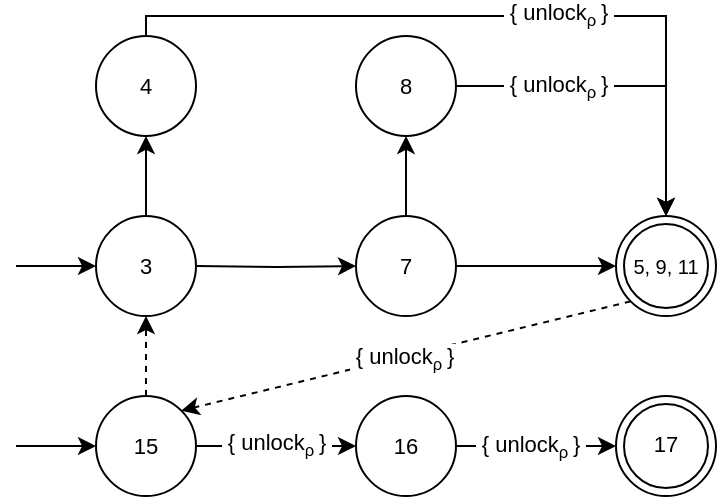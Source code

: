 <mxfile version="13.0.3" type="device"><diagram id="Ss7T1b37sjnOAqyqHXXe" name="Page-1"><mxGraphModel dx="946" dy="642" grid="1" gridSize="10" guides="1" tooltips="1" connect="1" arrows="1" fold="1" page="1" pageScale="1" pageWidth="827" pageHeight="1169" math="0" shadow="0"><root><mxCell id="0"/><mxCell id="1" parent="0"/><mxCell id="Sj1ee7e0pFJuCNpZxY8r-1" value="" style="endArrow=classic;html=1;entryX=0;entryY=0.5;entryDx=0;entryDy=0;" parent="1" edge="1"><mxGeometry width="50" height="50" relative="1" as="geometry"><mxPoint x="40" y="145" as="sourcePoint"/><mxPoint x="80" y="145" as="targetPoint"/></mxGeometry></mxCell><mxCell id="Sj1ee7e0pFJuCNpZxY8r-5" style="edgeStyle=orthogonalEdgeStyle;rounded=0;orthogonalLoop=1;jettySize=auto;html=1;exitX=1;exitY=0.5;exitDx=0;exitDy=0;entryX=0;entryY=0.5;entryDx=0;entryDy=0;" parent="1" target="D5BoodlmdlNAvX4WM-VK-2" edge="1"><mxGeometry relative="1" as="geometry"><mxPoint x="130" y="145" as="sourcePoint"/><mxPoint x="170" y="145" as="targetPoint"/></mxGeometry></mxCell><mxCell id="Sj1ee7e0pFJuCNpZxY8r-7" style="rounded=0;orthogonalLoop=1;jettySize=auto;html=1;exitX=0.5;exitY=0;exitDx=0;exitDy=0;entryX=0.5;entryY=1;entryDx=0;entryDy=0;fontSize=11;" parent="1" source="D5BoodlmdlNAvX4WM-VK-1" target="Sj1ee7e0pFJuCNpZxY8r-6" edge="1"><mxGeometry relative="1" as="geometry"><mxPoint x="105" y="170" as="sourcePoint"/></mxGeometry></mxCell><mxCell id="Sj1ee7e0pFJuCNpZxY8r-23" style="edgeStyle=none;rounded=0;orthogonalLoop=1;jettySize=auto;html=1;exitX=1;exitY=0.5;exitDx=0;exitDy=0;entryX=0;entryY=0.5;entryDx=0;entryDy=0;fontFamily=Courier New;fontSize=11;" parent="1" source="D5BoodlmdlNAvX4WM-VK-2" target="Sj1ee7e0pFJuCNpZxY8r-11" edge="1"><mxGeometry relative="1" as="geometry"><mxPoint x="220" y="145" as="sourcePoint"/></mxGeometry></mxCell><mxCell id="Sj1ee7e0pFJuCNpZxY8r-24" style="edgeStyle=none;rounded=0;orthogonalLoop=1;jettySize=auto;html=1;exitX=0.5;exitY=0;exitDx=0;exitDy=0;entryX=0.5;entryY=1;entryDx=0;entryDy=0;fontFamily=Courier New;fontSize=11;" parent="1" source="D5BoodlmdlNAvX4WM-VK-2" target="Sj1ee7e0pFJuCNpZxY8r-14" edge="1"><mxGeometry relative="1" as="geometry"><mxPoint x="195" y="170" as="sourcePoint"/></mxGeometry></mxCell><mxCell id="Sj1ee7e0pFJuCNpZxY8r-25" style="edgeStyle=orthogonalEdgeStyle;rounded=0;orthogonalLoop=1;jettySize=auto;html=1;exitX=0.5;exitY=1;exitDx=0;exitDy=0;entryX=0.5;entryY=0;entryDx=0;entryDy=0;fontFamily=Courier New;fontSize=11;" parent="1" source="Sj1ee7e0pFJuCNpZxY8r-6" target="Sj1ee7e0pFJuCNpZxY8r-11" edge="1"><mxGeometry relative="1" as="geometry"><Array as="points"><mxPoint x="105" y="20"/><mxPoint x="365" y="20"/></Array><mxPoint x="285" y="109.97" as="targetPoint"/></mxGeometry></mxCell><mxCell id="D5BoodlmdlNAvX4WM-VK-6" value="&amp;nbsp;{ unlock&lt;span style=&quot;font-size: 10px&quot;&gt;&lt;sub&gt;ρ&amp;nbsp;&lt;/sub&gt;&lt;/span&gt;}&amp;nbsp;" style="edgeLabel;html=1;align=center;verticalAlign=middle;resizable=0;points=[];fontFamily=Helvetica;" parent="Sj1ee7e0pFJuCNpZxY8r-25" vertex="1" connectable="0"><mxGeometry x="-0.12" y="1" relative="1" as="geometry"><mxPoint x="80.37" as="offset"/></mxGeometry></mxCell><mxCell id="Sj1ee7e0pFJuCNpZxY8r-6" value="&lt;span style=&quot;font-weight: normal&quot;&gt;4&lt;/span&gt;" style="ellipse;whiteSpace=wrap;html=1;aspect=fixed;fontStyle=1;fontSize=11;" parent="1" vertex="1"><mxGeometry x="80" y="29.97" width="50" height="50" as="geometry"/></mxCell><mxCell id="Sj1ee7e0pFJuCNpZxY8r-32" style="edgeStyle=none;rounded=0;orthogonalLoop=1;jettySize=auto;html=1;exitX=0;exitY=1;exitDx=0;exitDy=0;entryX=1;entryY=0;entryDx=0;entryDy=0;fontFamily=Courier New;fontSize=11;dashed=1;" parent="1" source="Sj1ee7e0pFJuCNpZxY8r-11" target="D5BoodlmdlNAvX4WM-VK-5" edge="1"><mxGeometry relative="1" as="geometry"><mxPoint x="147.5" y="215" as="targetPoint"/></mxGeometry></mxCell><mxCell id="D5BoodlmdlNAvX4WM-VK-12" value="&amp;nbsp;{ unlock&lt;span style=&quot;font-size: 10px&quot;&gt;&lt;sub&gt;ρ&amp;nbsp;&lt;/sub&gt;&lt;/span&gt;}&amp;nbsp;" style="edgeLabel;html=1;align=center;verticalAlign=middle;resizable=0;points=[];fontFamily=Helvetica;" parent="Sj1ee7e0pFJuCNpZxY8r-32" vertex="1" connectable="0"><mxGeometry x="0.011" relative="1" as="geometry"><mxPoint as="offset"/></mxGeometry></mxCell><mxCell id="Sj1ee7e0pFJuCNpZxY8r-11" value="&lt;span style=&quot;font-weight: normal; font-size: 10px;&quot;&gt;5, 9, 11&lt;/span&gt;" style="ellipse;shape=doubleEllipse;whiteSpace=wrap;html=1;aspect=fixed;fontSize=10;fontFamily=Helvetica;fontStyle=1" parent="1" vertex="1"><mxGeometry x="340" y="120" width="50" height="50" as="geometry"/></mxCell><mxCell id="Sj1ee7e0pFJuCNpZxY8r-26" style="edgeStyle=orthogonalEdgeStyle;rounded=0;orthogonalLoop=1;jettySize=auto;html=1;exitX=1;exitY=0.5;exitDx=0;exitDy=0;fontFamily=Courier New;fontSize=11;entryX=0.5;entryY=0;entryDx=0;entryDy=0;" parent="1" source="Sj1ee7e0pFJuCNpZxY8r-14" target="Sj1ee7e0pFJuCNpZxY8r-11" edge="1"><mxGeometry relative="1" as="geometry"><mxPoint x="295" y="55" as="targetPoint"/><Array as="points"><mxPoint x="365" y="55"/></Array></mxGeometry></mxCell><mxCell id="D5BoodlmdlNAvX4WM-VK-7" value="&amp;nbsp;{ unlock&lt;span style=&quot;font-size: 10px&quot;&gt;&lt;sub&gt;ρ&amp;nbsp;&lt;/sub&gt;&lt;/span&gt;}&amp;nbsp;" style="edgeLabel;html=1;align=center;verticalAlign=middle;resizable=0;points=[];fontFamily=Helvetica;" parent="Sj1ee7e0pFJuCNpZxY8r-26" vertex="1" connectable="0"><mxGeometry x="-0.508" y="1" relative="1" as="geometry"><mxPoint x="8.29" y="0.99" as="offset"/></mxGeometry></mxCell><mxCell id="Sj1ee7e0pFJuCNpZxY8r-14" value="&lt;span style=&quot;font-weight: normal&quot;&gt;8&lt;/span&gt;" style="ellipse;whiteSpace=wrap;html=1;aspect=fixed;fontStyle=1;fontSize=11;" parent="1" vertex="1"><mxGeometry x="210" y="29.97" width="50" height="50" as="geometry"/></mxCell><mxCell id="Sj1ee7e0pFJuCNpZxY8r-29" style="edgeStyle=orthogonalEdgeStyle;rounded=0;orthogonalLoop=1;jettySize=auto;html=1;exitX=1;exitY=0.5;exitDx=0;exitDy=0;entryX=0;entryY=0.5;entryDx=0;entryDy=0;fontFamily=Courier New;fontSize=11;" parent="1" source="D5BoodlmdlNAvX4WM-VK-5" target="Sj1ee7e0pFJuCNpZxY8r-28" edge="1"><mxGeometry relative="1" as="geometry"><mxPoint x="130" y="235" as="sourcePoint"/></mxGeometry></mxCell><mxCell id="D5BoodlmdlNAvX4WM-VK-11" value="&amp;nbsp;{ unlock&lt;span style=&quot;font-size: 10px&quot;&gt;&lt;sub&gt;ρ&amp;nbsp;&lt;/sub&gt;&lt;/span&gt;}&amp;nbsp;" style="edgeLabel;html=1;align=center;verticalAlign=middle;resizable=0;points=[];fontFamily=Helvetica;" parent="Sj1ee7e0pFJuCNpZxY8r-29" vertex="1" connectable="0"><mxGeometry x="-0.007" y="1" relative="1" as="geometry"><mxPoint as="offset"/></mxGeometry></mxCell><mxCell id="Sj1ee7e0pFJuCNpZxY8r-31" style="rounded=0;orthogonalLoop=1;jettySize=auto;html=1;entryX=0.5;entryY=1;entryDx=0;entryDy=0;fontFamily=Courier New;fontSize=11;dashed=1;exitX=0.5;exitY=0;exitDx=0;exitDy=0;" parent="1" source="D5BoodlmdlNAvX4WM-VK-5" edge="1"><mxGeometry relative="1" as="geometry"><mxPoint x="105.02" y="215" as="sourcePoint"/><mxPoint x="105" y="170" as="targetPoint"/></mxGeometry></mxCell><mxCell id="Sj1ee7e0pFJuCNpZxY8r-34" style="edgeStyle=none;rounded=0;orthogonalLoop=1;jettySize=auto;html=1;exitX=1;exitY=0.5;exitDx=0;exitDy=0;entryX=0;entryY=0.5;entryDx=0;entryDy=0;fontFamily=Courier New;fontSize=11;" parent="1" source="Sj1ee7e0pFJuCNpZxY8r-28" target="Sj1ee7e0pFJuCNpZxY8r-33" edge="1"><mxGeometry relative="1" as="geometry"/></mxCell><mxCell id="D5BoodlmdlNAvX4WM-VK-10" value="&amp;nbsp;{ unlock&lt;span style=&quot;font-size: 10px&quot;&gt;&lt;sub&gt;ρ&amp;nbsp;&lt;/sub&gt;&lt;/span&gt;}&amp;nbsp;" style="edgeLabel;html=1;align=center;verticalAlign=middle;resizable=0;points=[];fontFamily=Helvetica;" parent="Sj1ee7e0pFJuCNpZxY8r-34" vertex="1" connectable="0"><mxGeometry x="-0.08" y="3" relative="1" as="geometry"><mxPoint y="3" as="offset"/></mxGeometry></mxCell><mxCell id="Sj1ee7e0pFJuCNpZxY8r-28" value="&lt;font style=&quot;font-size: 11px ; font-weight: normal&quot;&gt;16&lt;/font&gt;" style="ellipse;whiteSpace=wrap;html=1;aspect=fixed;fontStyle=1;fontSize=11;" parent="1" vertex="1"><mxGeometry x="210" y="210" width="50" height="50" as="geometry"/></mxCell><mxCell id="Sj1ee7e0pFJuCNpZxY8r-30" value="" style="endArrow=classic;html=1;fontFamily=Courier New;fontSize=11;entryX=0;entryY=0.5;entryDx=0;entryDy=0;" parent="1" edge="1"><mxGeometry width="50" height="50" relative="1" as="geometry"><mxPoint x="40" y="235" as="sourcePoint"/><mxPoint x="80" y="235" as="targetPoint"/></mxGeometry></mxCell><mxCell id="Sj1ee7e0pFJuCNpZxY8r-33" value="&lt;span style=&quot;font-weight: normal&quot;&gt;&lt;font face=&quot;Helvetica&quot;&gt;17&lt;/font&gt;&lt;/span&gt;" style="ellipse;shape=doubleEllipse;whiteSpace=wrap;html=1;aspect=fixed;fontSize=11;fontFamily=Courier New;fontStyle=1" parent="1" vertex="1"><mxGeometry x="340" y="210" width="50" height="50" as="geometry"/></mxCell><mxCell id="D5BoodlmdlNAvX4WM-VK-1" value="&lt;span style=&quot;font-weight: normal&quot;&gt;3&lt;/span&gt;" style="ellipse;whiteSpace=wrap;html=1;aspect=fixed;fontStyle=1;fontSize=11;" parent="1" vertex="1"><mxGeometry x="80" y="120" width="50" height="50" as="geometry"/></mxCell><mxCell id="D5BoodlmdlNAvX4WM-VK-2" value="&lt;span style=&quot;font-weight: 400&quot;&gt;7&lt;/span&gt;" style="ellipse;whiteSpace=wrap;html=1;aspect=fixed;fontStyle=1;fontSize=11;" parent="1" vertex="1"><mxGeometry x="210" y="120" width="50" height="50" as="geometry"/></mxCell><mxCell id="D5BoodlmdlNAvX4WM-VK-5" value="&lt;span style=&quot;font-weight: normal&quot;&gt;15&lt;/span&gt;" style="ellipse;whiteSpace=wrap;html=1;aspect=fixed;fontStyle=1;fontSize=11;" parent="1" vertex="1"><mxGeometry x="80" y="210" width="50" height="50" as="geometry"/></mxCell></root></mxGraphModel></diagram></mxfile>
